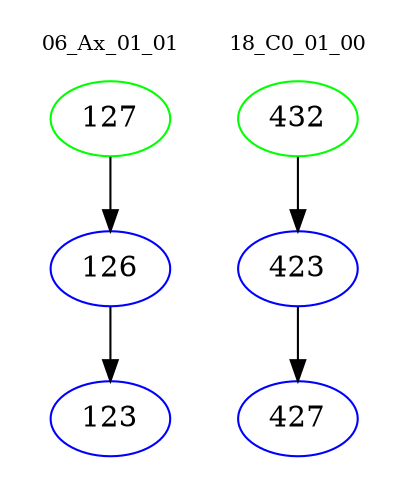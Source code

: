 digraph{
subgraph cluster_0 {
color = white
label = "06_Ax_01_01";
fontsize=10;
T0_127 [label="127", color="green"]
T0_127 -> T0_126 [color="black"]
T0_126 [label="126", color="blue"]
T0_126 -> T0_123 [color="black"]
T0_123 [label="123", color="blue"]
}
subgraph cluster_1 {
color = white
label = "18_C0_01_00";
fontsize=10;
T1_432 [label="432", color="green"]
T1_432 -> T1_423 [color="black"]
T1_423 [label="423", color="blue"]
T1_423 -> T1_427 [color="black"]
T1_427 [label="427", color="blue"]
}
}
